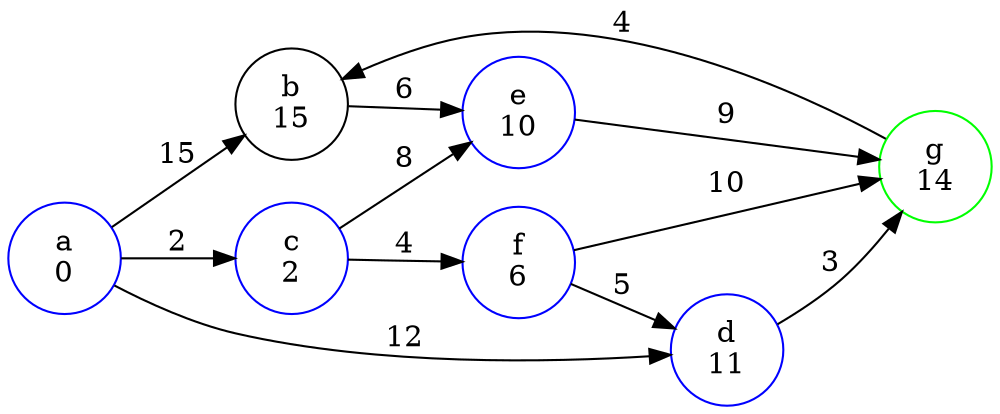 digraph G {
    rankdir = LR;

    a [label = "a\n0", color = blue];
    b [label = "b\n15"];
    c [label = "c\n2", color = blue];
    d [label = "d\n11", color = blue];
    e [label = "e\n10", color = blue];
    f [label = "f\n6", color = blue];
    g [label = "g\n14", color = green];
    
    //{rank = same; b; c; d;}

    a -> b [label = "15"];
    a -> c [label = "2"];
    a -> d [label = "12"];
    b -> e [label = "6"];
    c -> e [label = "8"];
    c -> f [label = "4"];
    f -> d [label = "5"];
    e -> g [label = "9"];
    f -> g [label = "10"];
    g -> b [label = "4"];
    d -> g [label = "3"];
}